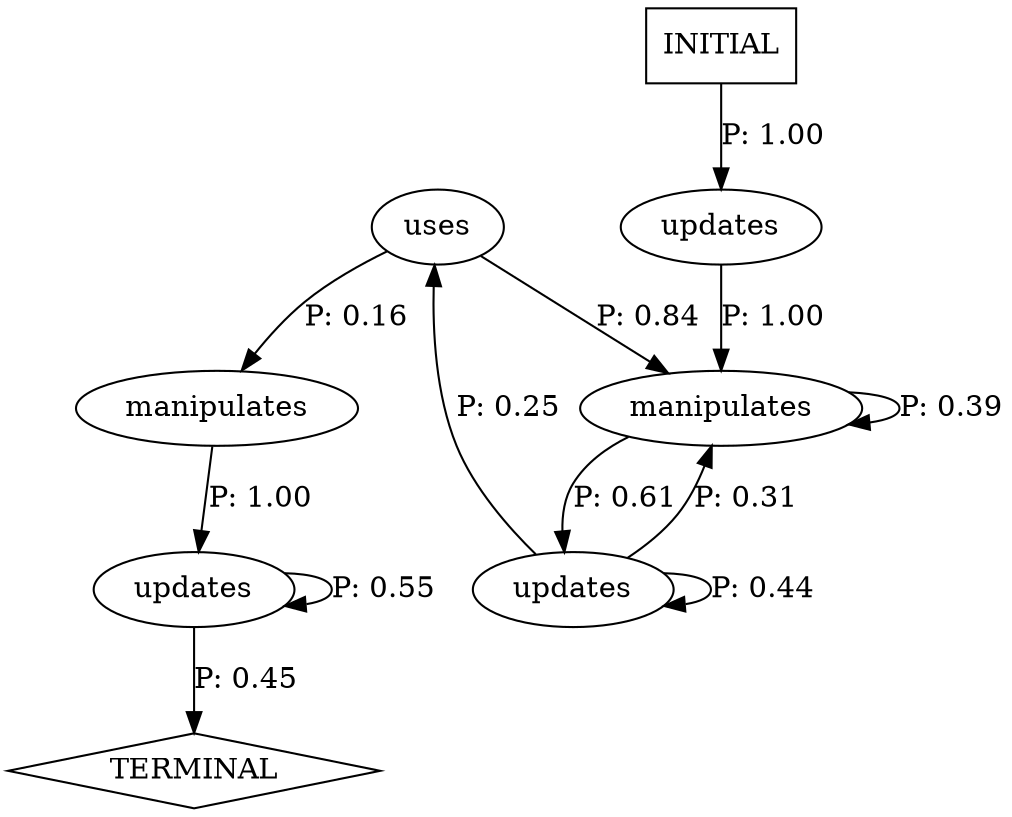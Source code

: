 digraph G {
  0 [label="manipulates"];
  1 [label="manipulates"];
  2 [label="updates"];
  3 [label="updates"];
  4 [label="updates"];
  5 [label="uses"];
  6 [label="TERMINAL",shape=diamond];
  7 [label="INITIAL",shape=box];
0->3 [label="P: 1.00"];
1->1 [label="P: 0.39"];
1->4 [label="P: 0.61"];
2->1 [label="P: 1.00"];
3->3 [label="P: 0.55"];
3->6 [label="P: 0.45"];
4->1 [label="P: 0.31"];
4->4 [label="P: 0.44"];
4->5 [label="P: 0.25"];
5->0 [label="P: 0.16"];
5->1 [label="P: 0.84"];
7->2 [label="P: 1.00"];
}
